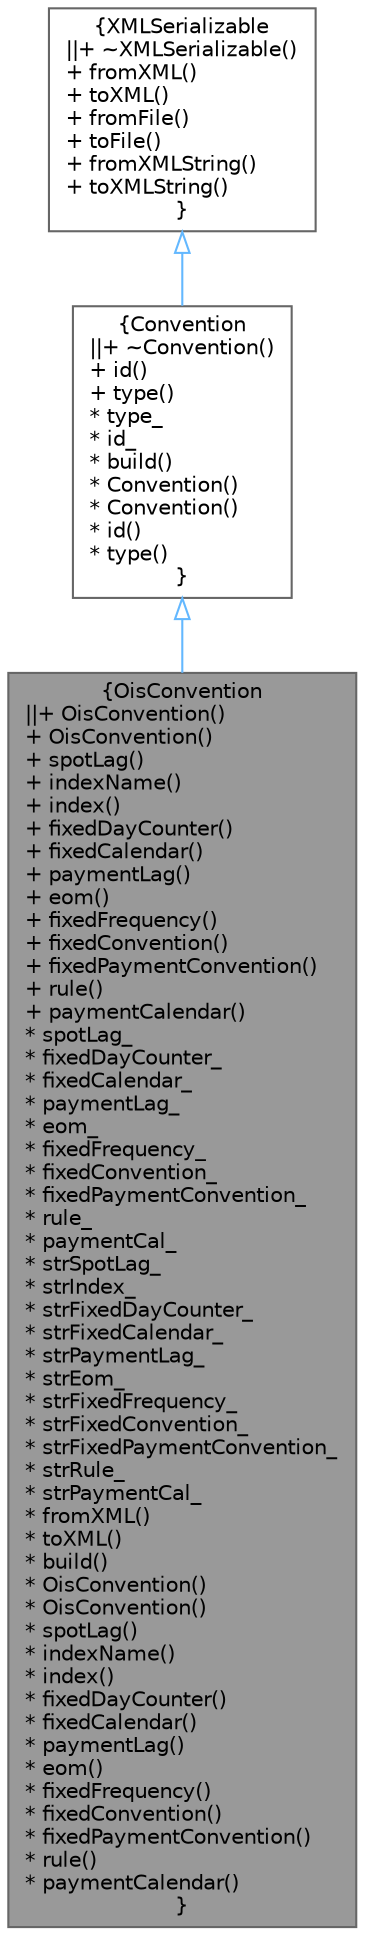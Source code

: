 digraph "OisConvention"
{
 // INTERACTIVE_SVG=YES
 // LATEX_PDF_SIZE
  bgcolor="transparent";
  edge [fontname=Helvetica,fontsize=10,labelfontname=Helvetica,labelfontsize=10];
  node [fontname=Helvetica,fontsize=10,shape=box,height=0.2,width=0.4];
  Node1 [label="{OisConvention\n||+ OisConvention()\l+ OisConvention()\l+ spotLag()\l+ indexName()\l+ index()\l+ fixedDayCounter()\l+ fixedCalendar()\l+ paymentLag()\l+ eom()\l+ fixedFrequency()\l+ fixedConvention()\l+ fixedPaymentConvention()\l+ rule()\l+ paymentCalendar()\l* spotLag_\l* fixedDayCounter_\l* fixedCalendar_\l* paymentLag_\l* eom_\l* fixedFrequency_\l* fixedConvention_\l* fixedPaymentConvention_\l* rule_\l* paymentCal_\l* strSpotLag_\l* strIndex_\l* strFixedDayCounter_\l* strFixedCalendar_\l* strPaymentLag_\l* strEom_\l* strFixedFrequency_\l* strFixedConvention_\l* strFixedPaymentConvention_\l* strRule_\l* strPaymentCal_\l* fromXML()\l* toXML()\l* build()\l* OisConvention()\l* OisConvention()\l* spotLag()\l* indexName()\l* index()\l* fixedDayCounter()\l* fixedCalendar()\l* paymentLag()\l* eom()\l* fixedFrequency()\l* fixedConvention()\l* fixedPaymentConvention()\l* rule()\l* paymentCalendar()\l}",height=0.2,width=0.4,color="gray40", fillcolor="grey60", style="filled", fontcolor="black",tooltip="Container for storing Overnight Index Swap conventions."];
  Node2 -> Node1 [dir="back",color="steelblue1",style="solid",arrowtail="onormal"];
  Node2 [label="{Convention\n||+ ~Convention()\l+ id()\l+ type()\l* type_\l* id_\l* build()\l* Convention()\l* Convention()\l* id()\l* type()\l}",height=0.2,width=0.4,color="gray40", fillcolor="white", style="filled",URL="$classore_1_1data_1_1_convention.html",tooltip="Abstract base class for convention objects."];
  Node3 -> Node2 [dir="back",color="steelblue1",style="solid",arrowtail="onormal"];
  Node3 [label="{XMLSerializable\n||+ ~XMLSerializable()\l+ fromXML()\l+ toXML()\l+ fromFile()\l+ toFile()\l+ fromXMLString()\l+ toXMLString()\l}",height=0.2,width=0.4,color="gray40", fillcolor="white", style="filled",URL="$classore_1_1data_1_1_x_m_l_serializable.html",tooltip="Base class for all serializable classes."];
}
